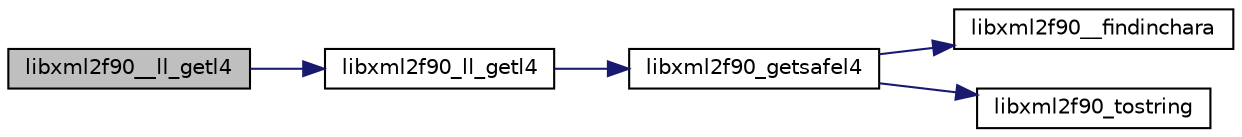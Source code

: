 digraph "libxml2f90__ll_getl4"
{
 // LATEX_PDF_SIZE
  edge [fontname="Helvetica",fontsize="10",labelfontname="Helvetica",labelfontsize="10"];
  node [fontname="Helvetica",fontsize="10",shape=record];
  rankdir="LR";
  Node1 [label="libxml2f90__ll_getl4",height=0.2,width=0.4,color="black", fillcolor="grey75", style="filled", fontcolor="black",tooltip=" "];
  Node1 -> Node2 [color="midnightblue",fontsize="10",style="solid"];
  Node2 [label="libxml2f90_ll_getl4",height=0.2,width=0.4,color="black", fillcolor="white", style="filled",URL="$libxml2f90_8f90__pp_8f90.html#a71e6fc3f5a24b380986614bd6ff2ca9a",tooltip=" "];
  Node2 -> Node3 [color="midnightblue",fontsize="10",style="solid"];
  Node3 [label="libxml2f90_getsafel4",height=0.2,width=0.4,color="black", fillcolor="white", style="filled",URL="$libxml2f90_8f90__pp_8f90.html#a28f8b34bc930ad861c2ee4d764f945ba",tooltip=" "];
  Node3 -> Node4 [color="midnightblue",fontsize="10",style="solid"];
  Node4 [label="libxml2f90__findinchara",height=0.2,width=0.4,color="black", fillcolor="white", style="filled",URL="$libxml2f90_8f90__pp_8f90.html#a32693bbc0bcd62439a95f4e0a2d4da6d",tooltip=" "];
  Node3 -> Node5 [color="midnightblue",fontsize="10",style="solid"];
  Node5 [label="libxml2f90_tostring",height=0.2,width=0.4,color="black", fillcolor="white", style="filled",URL="$libxml2f90_8f90__pp_8f90.html#ad6bcb9b8b86b4f88c534b842dc1bd9a1",tooltip=" "];
}
